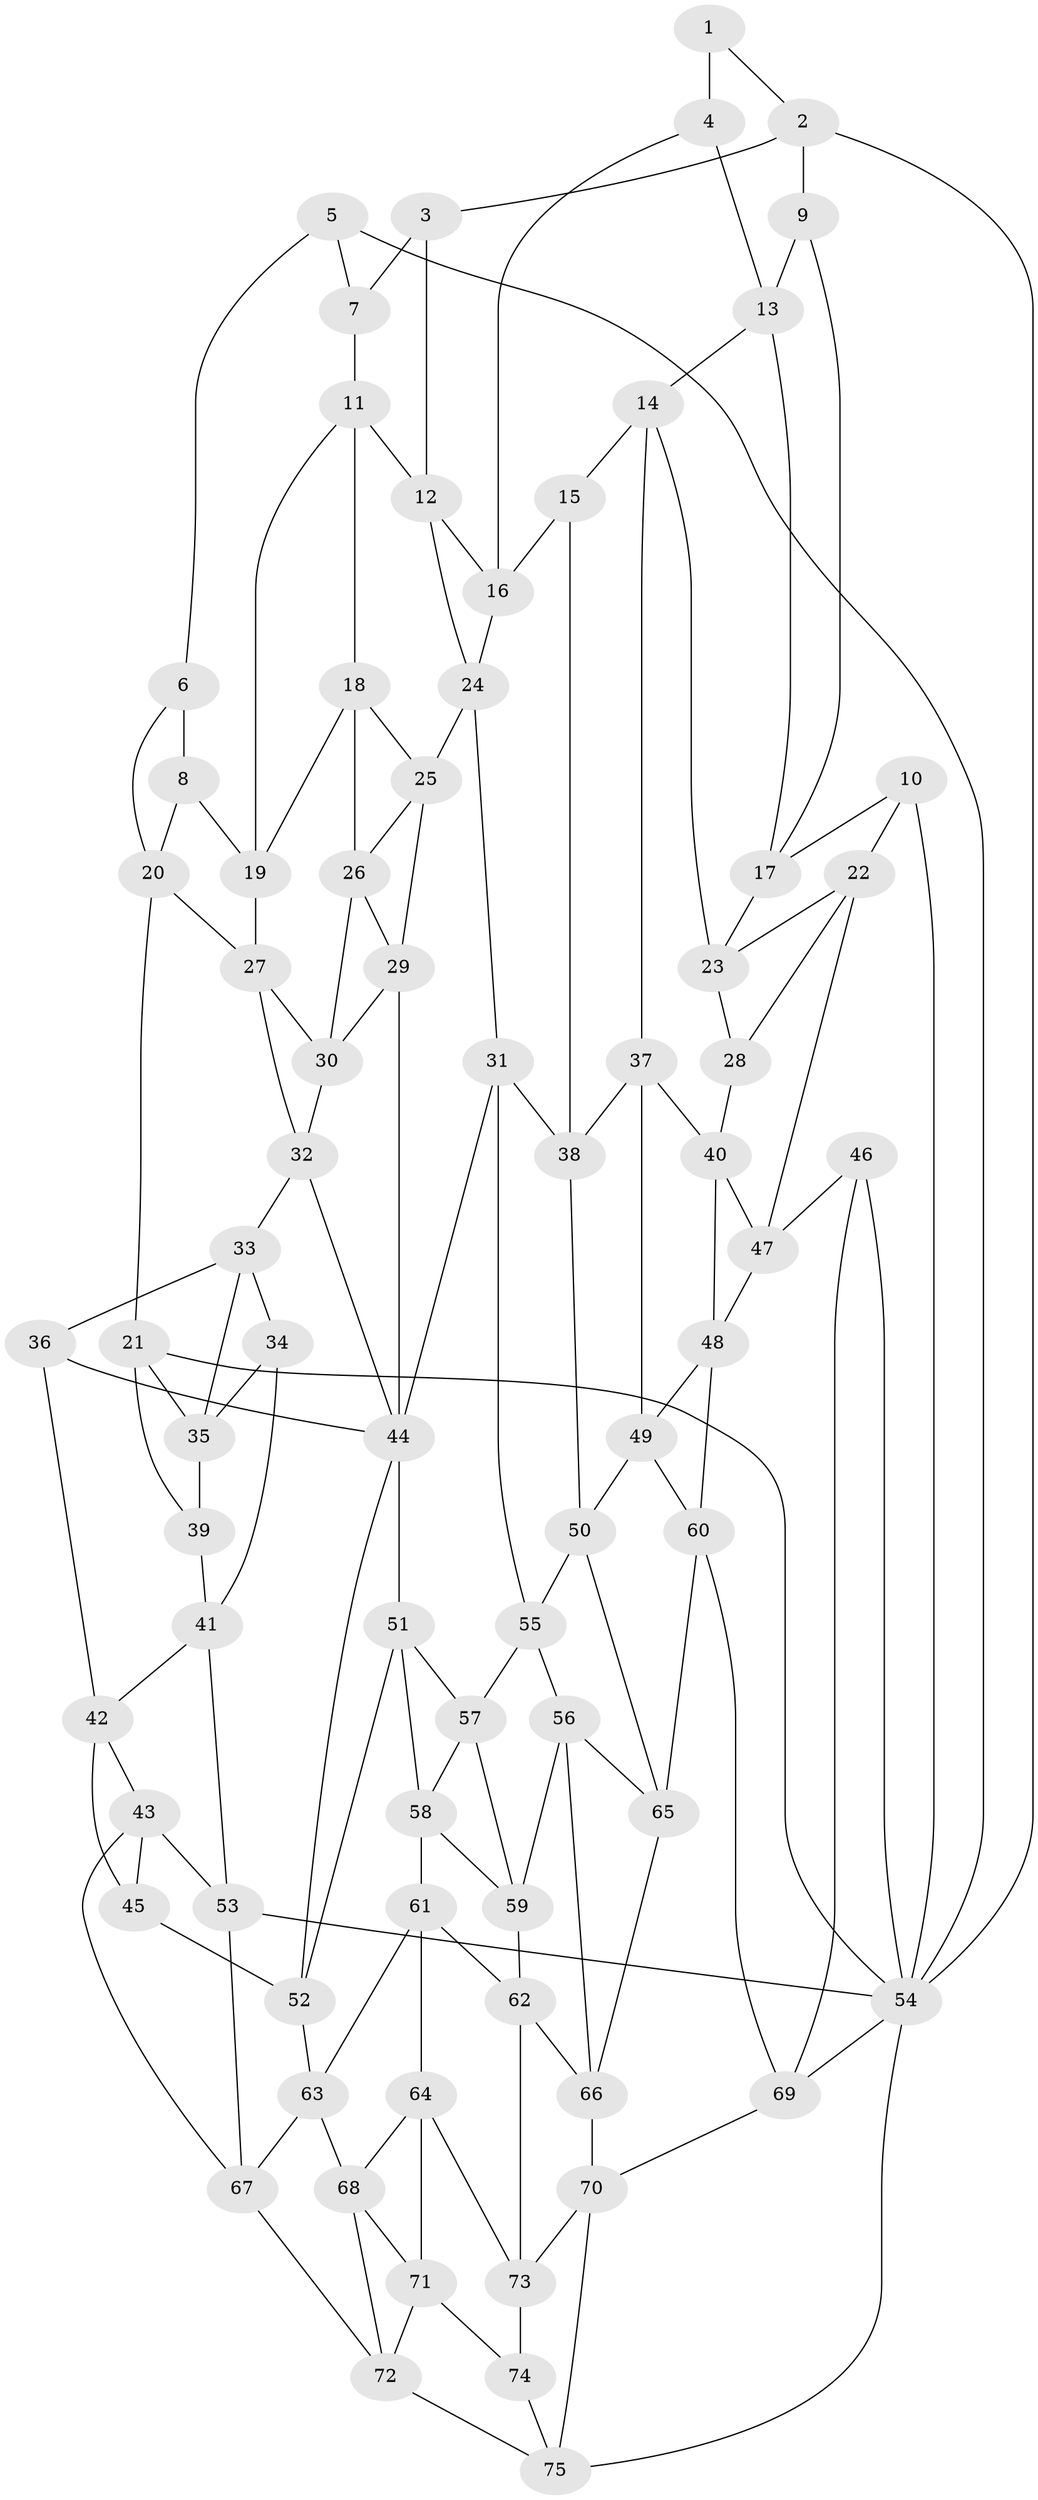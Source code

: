 // original degree distribution, {3: 0.02, 4: 0.2, 6: 0.2, 5: 0.58}
// Generated by graph-tools (version 1.1) at 2025/51/03/09/25 03:51:01]
// undirected, 75 vertices, 144 edges
graph export_dot {
graph [start="1"]
  node [color=gray90,style=filled];
  1;
  2;
  3;
  4;
  5;
  6;
  7;
  8;
  9;
  10;
  11;
  12;
  13;
  14;
  15;
  16;
  17;
  18;
  19;
  20;
  21;
  22;
  23;
  24;
  25;
  26;
  27;
  28;
  29;
  30;
  31;
  32;
  33;
  34;
  35;
  36;
  37;
  38;
  39;
  40;
  41;
  42;
  43;
  44;
  45;
  46;
  47;
  48;
  49;
  50;
  51;
  52;
  53;
  54;
  55;
  56;
  57;
  58;
  59;
  60;
  61;
  62;
  63;
  64;
  65;
  66;
  67;
  68;
  69;
  70;
  71;
  72;
  73;
  74;
  75;
  1 -- 2 [weight=1.0];
  1 -- 4 [weight=2.0];
  2 -- 3 [weight=1.0];
  2 -- 9 [weight=1.0];
  2 -- 54 [weight=1.0];
  3 -- 7 [weight=1.0];
  3 -- 12 [weight=1.0];
  4 -- 13 [weight=1.0];
  4 -- 16 [weight=1.0];
  5 -- 6 [weight=1.0];
  5 -- 7 [weight=1.0];
  5 -- 54 [weight=1.0];
  6 -- 8 [weight=1.0];
  6 -- 20 [weight=1.0];
  7 -- 11 [weight=1.0];
  8 -- 19 [weight=1.0];
  8 -- 20 [weight=1.0];
  9 -- 13 [weight=1.0];
  9 -- 17 [weight=1.0];
  10 -- 17 [weight=1.0];
  10 -- 22 [weight=1.0];
  10 -- 54 [weight=1.0];
  11 -- 12 [weight=1.0];
  11 -- 18 [weight=1.0];
  11 -- 19 [weight=1.0];
  12 -- 16 [weight=1.0];
  12 -- 24 [weight=1.0];
  13 -- 14 [weight=1.0];
  13 -- 17 [weight=1.0];
  14 -- 15 [weight=1.0];
  14 -- 23 [weight=1.0];
  14 -- 37 [weight=1.0];
  15 -- 16 [weight=1.0];
  15 -- 38 [weight=1.0];
  16 -- 24 [weight=1.0];
  17 -- 23 [weight=1.0];
  18 -- 19 [weight=1.0];
  18 -- 25 [weight=1.0];
  18 -- 26 [weight=1.0];
  19 -- 27 [weight=1.0];
  20 -- 21 [weight=1.0];
  20 -- 27 [weight=1.0];
  21 -- 35 [weight=1.0];
  21 -- 39 [weight=1.0];
  21 -- 54 [weight=1.0];
  22 -- 23 [weight=1.0];
  22 -- 28 [weight=1.0];
  22 -- 47 [weight=1.0];
  23 -- 28 [weight=1.0];
  24 -- 25 [weight=1.0];
  24 -- 31 [weight=1.0];
  25 -- 26 [weight=1.0];
  25 -- 29 [weight=1.0];
  26 -- 29 [weight=1.0];
  26 -- 30 [weight=1.0];
  27 -- 30 [weight=1.0];
  27 -- 32 [weight=1.0];
  28 -- 40 [weight=1.0];
  29 -- 30 [weight=1.0];
  29 -- 44 [weight=1.0];
  30 -- 32 [weight=1.0];
  31 -- 38 [weight=1.0];
  31 -- 44 [weight=1.0];
  31 -- 55 [weight=1.0];
  32 -- 33 [weight=1.0];
  32 -- 44 [weight=1.0];
  33 -- 34 [weight=1.0];
  33 -- 35 [weight=1.0];
  33 -- 36 [weight=1.0];
  34 -- 35 [weight=1.0];
  34 -- 41 [weight=1.0];
  35 -- 39 [weight=1.0];
  36 -- 42 [weight=1.0];
  36 -- 44 [weight=1.0];
  37 -- 38 [weight=1.0];
  37 -- 40 [weight=1.0];
  37 -- 49 [weight=1.0];
  38 -- 50 [weight=1.0];
  39 -- 41 [weight=1.0];
  40 -- 47 [weight=1.0];
  40 -- 48 [weight=1.0];
  41 -- 42 [weight=1.0];
  41 -- 53 [weight=1.0];
  42 -- 43 [weight=1.0];
  42 -- 45 [weight=1.0];
  43 -- 45 [weight=1.0];
  43 -- 53 [weight=1.0];
  43 -- 67 [weight=1.0];
  44 -- 51 [weight=1.0];
  44 -- 52 [weight=1.0];
  45 -- 52 [weight=1.0];
  46 -- 47 [weight=1.0];
  46 -- 54 [weight=1.0];
  46 -- 69 [weight=1.0];
  47 -- 48 [weight=1.0];
  48 -- 49 [weight=1.0];
  48 -- 60 [weight=1.0];
  49 -- 50 [weight=1.0];
  49 -- 60 [weight=1.0];
  50 -- 55 [weight=1.0];
  50 -- 65 [weight=1.0];
  51 -- 52 [weight=1.0];
  51 -- 57 [weight=1.0];
  51 -- 58 [weight=1.0];
  52 -- 63 [weight=1.0];
  53 -- 54 [weight=1.0];
  53 -- 67 [weight=1.0];
  54 -- 69 [weight=1.0];
  54 -- 75 [weight=1.0];
  55 -- 56 [weight=1.0];
  55 -- 57 [weight=1.0];
  56 -- 59 [weight=1.0];
  56 -- 65 [weight=1.0];
  56 -- 66 [weight=1.0];
  57 -- 58 [weight=1.0];
  57 -- 59 [weight=1.0];
  58 -- 59 [weight=1.0];
  58 -- 61 [weight=1.0];
  59 -- 62 [weight=1.0];
  60 -- 65 [weight=1.0];
  60 -- 69 [weight=1.0];
  61 -- 62 [weight=1.0];
  61 -- 63 [weight=1.0];
  61 -- 64 [weight=1.0];
  62 -- 66 [weight=1.0];
  62 -- 73 [weight=1.0];
  63 -- 67 [weight=1.0];
  63 -- 68 [weight=1.0];
  64 -- 68 [weight=1.0];
  64 -- 71 [weight=1.0];
  64 -- 73 [weight=1.0];
  65 -- 66 [weight=1.0];
  66 -- 70 [weight=1.0];
  67 -- 72 [weight=1.0];
  68 -- 71 [weight=1.0];
  68 -- 72 [weight=1.0];
  69 -- 70 [weight=1.0];
  70 -- 73 [weight=1.0];
  70 -- 75 [weight=1.0];
  71 -- 72 [weight=1.0];
  71 -- 74 [weight=1.0];
  72 -- 75 [weight=1.0];
  73 -- 74 [weight=1.0];
  74 -- 75 [weight=1.0];
}
